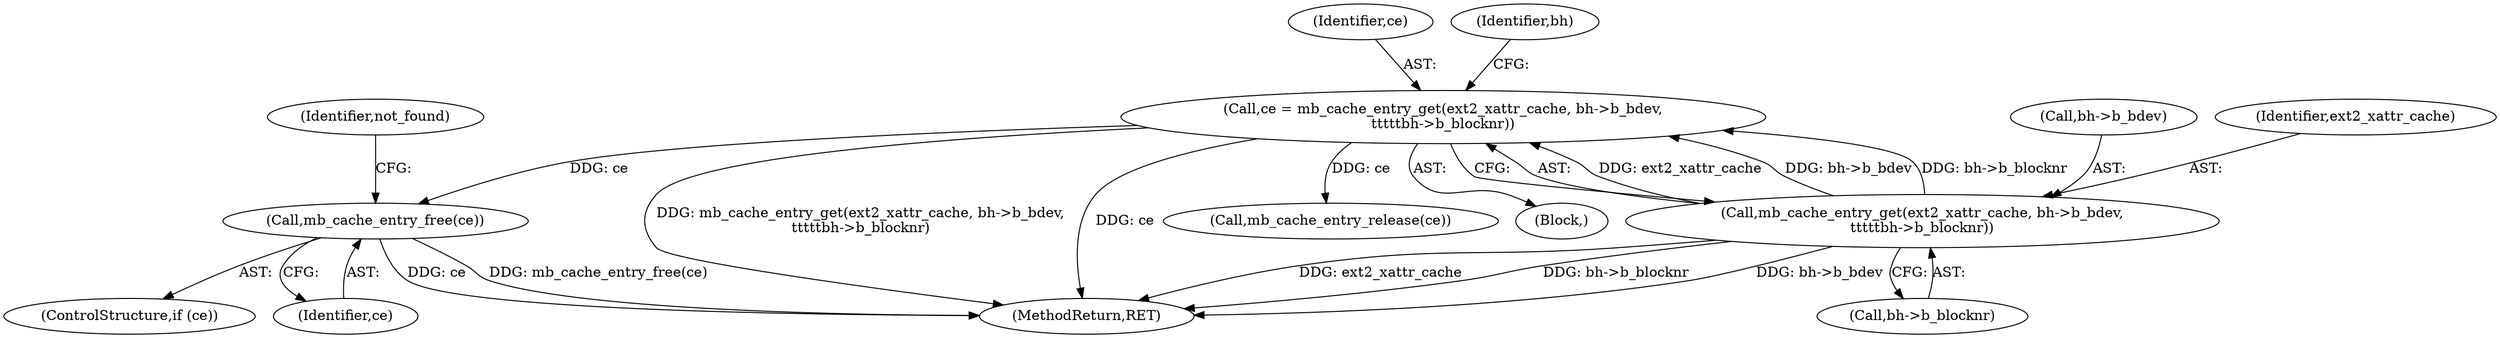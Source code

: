 digraph "0_linux_be0726d33cb8f411945884664924bed3cb8c70ee_10@pointer" {
"1000565" [label="(Call,mb_cache_entry_free(ce))"];
"1000540" [label="(Call,ce = mb_cache_entry_get(ext2_xattr_cache, bh->b_bdev,\n\t\t\t\t\tbh->b_blocknr))"];
"1000542" [label="(Call,mb_cache_entry_get(ext2_xattr_cache, bh->b_bdev,\n\t\t\t\t\tbh->b_blocknr))"];
"1000565" [label="(Call,mb_cache_entry_free(ce))"];
"1000694" [label="(Identifier,not_found)"];
"1000542" [label="(Call,mb_cache_entry_get(ext2_xattr_cache, bh->b_bdev,\n\t\t\t\t\tbh->b_blocknr))"];
"1000540" [label="(Call,ce = mb_cache_entry_get(ext2_xattr_cache, bh->b_bdev,\n\t\t\t\t\tbh->b_blocknr))"];
"1000547" [label="(Call,bh->b_blocknr)"];
"1000572" [label="(Call,mb_cache_entry_release(ce))"];
"1000563" [label="(ControlStructure,if (ce))"];
"1001019" [label="(MethodReturn,RET)"];
"1000541" [label="(Identifier,ce)"];
"1000551" [label="(Identifier,bh)"];
"1000566" [label="(Identifier,ce)"];
"1000543" [label="(Identifier,ext2_xattr_cache)"];
"1000544" [label="(Call,bh->b_bdev)"];
"1000538" [label="(Block,)"];
"1000565" -> "1000563"  [label="AST: "];
"1000565" -> "1000566"  [label="CFG: "];
"1000566" -> "1000565"  [label="AST: "];
"1000694" -> "1000565"  [label="CFG: "];
"1000565" -> "1001019"  [label="DDG: ce"];
"1000565" -> "1001019"  [label="DDG: mb_cache_entry_free(ce)"];
"1000540" -> "1000565"  [label="DDG: ce"];
"1000540" -> "1000538"  [label="AST: "];
"1000540" -> "1000542"  [label="CFG: "];
"1000541" -> "1000540"  [label="AST: "];
"1000542" -> "1000540"  [label="AST: "];
"1000551" -> "1000540"  [label="CFG: "];
"1000540" -> "1001019"  [label="DDG: mb_cache_entry_get(ext2_xattr_cache, bh->b_bdev,\n\t\t\t\t\tbh->b_blocknr)"];
"1000540" -> "1001019"  [label="DDG: ce"];
"1000542" -> "1000540"  [label="DDG: ext2_xattr_cache"];
"1000542" -> "1000540"  [label="DDG: bh->b_bdev"];
"1000542" -> "1000540"  [label="DDG: bh->b_blocknr"];
"1000540" -> "1000572"  [label="DDG: ce"];
"1000542" -> "1000547"  [label="CFG: "];
"1000543" -> "1000542"  [label="AST: "];
"1000544" -> "1000542"  [label="AST: "];
"1000547" -> "1000542"  [label="AST: "];
"1000542" -> "1001019"  [label="DDG: ext2_xattr_cache"];
"1000542" -> "1001019"  [label="DDG: bh->b_blocknr"];
"1000542" -> "1001019"  [label="DDG: bh->b_bdev"];
}
